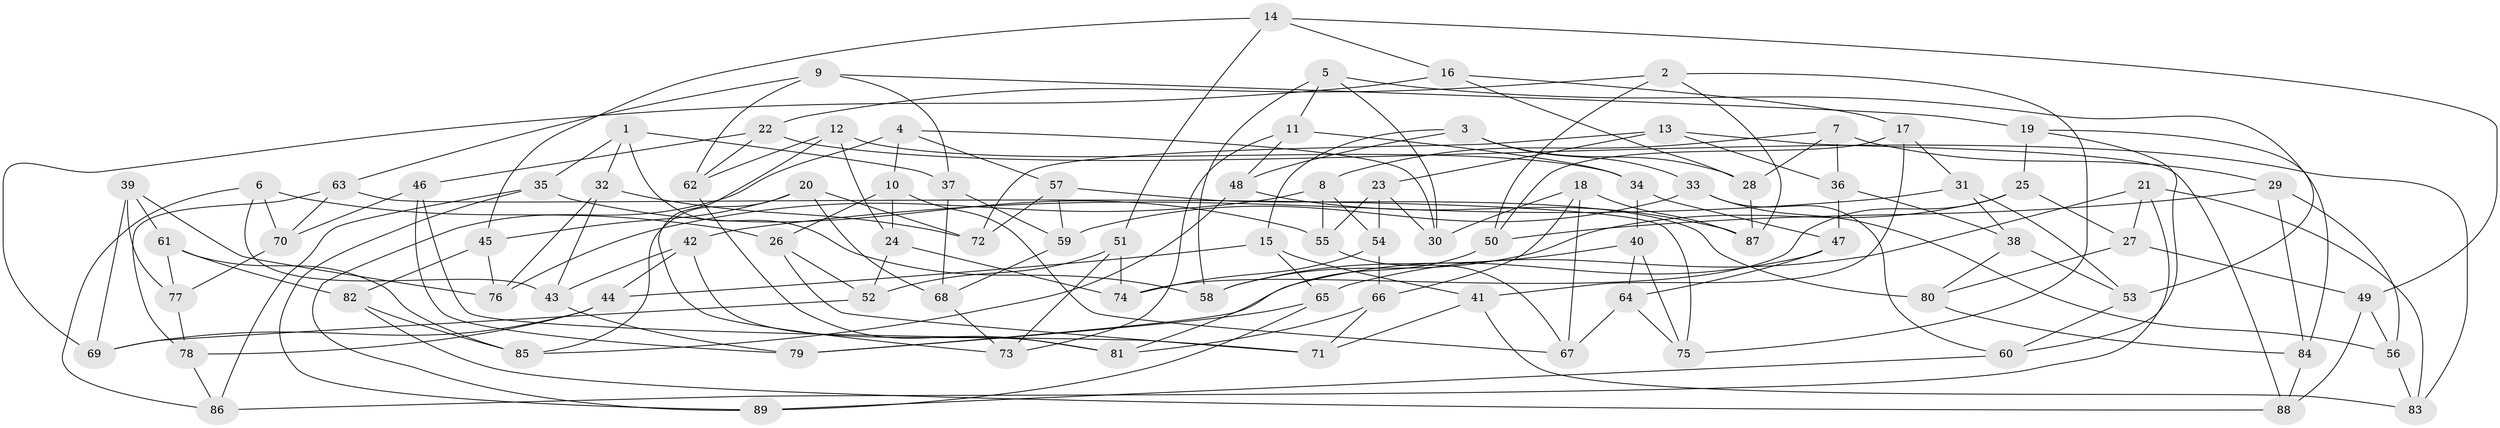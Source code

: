 // Generated by graph-tools (version 1.1) at 2025/59/03/09/25 04:59:13]
// undirected, 89 vertices, 178 edges
graph export_dot {
graph [start="1"]
  node [color=gray90,style=filled];
  1;
  2;
  3;
  4;
  5;
  6;
  7;
  8;
  9;
  10;
  11;
  12;
  13;
  14;
  15;
  16;
  17;
  18;
  19;
  20;
  21;
  22;
  23;
  24;
  25;
  26;
  27;
  28;
  29;
  30;
  31;
  32;
  33;
  34;
  35;
  36;
  37;
  38;
  39;
  40;
  41;
  42;
  43;
  44;
  45;
  46;
  47;
  48;
  49;
  50;
  51;
  52;
  53;
  54;
  55;
  56;
  57;
  58;
  59;
  60;
  61;
  62;
  63;
  64;
  65;
  66;
  67;
  68;
  69;
  70;
  71;
  72;
  73;
  74;
  75;
  76;
  77;
  78;
  79;
  80;
  81;
  82;
  83;
  84;
  85;
  86;
  87;
  88;
  89;
  1 -- 35;
  1 -- 37;
  1 -- 32;
  1 -- 58;
  2 -- 22;
  2 -- 50;
  2 -- 75;
  2 -- 87;
  3 -- 48;
  3 -- 15;
  3 -- 33;
  3 -- 28;
  4 -- 10;
  4 -- 89;
  4 -- 57;
  4 -- 30;
  5 -- 30;
  5 -- 53;
  5 -- 11;
  5 -- 58;
  6 -- 70;
  6 -- 43;
  6 -- 26;
  6 -- 86;
  7 -- 8;
  7 -- 29;
  7 -- 36;
  7 -- 28;
  8 -- 55;
  8 -- 54;
  8 -- 76;
  9 -- 63;
  9 -- 19;
  9 -- 37;
  9 -- 62;
  10 -- 24;
  10 -- 67;
  10 -- 26;
  11 -- 34;
  11 -- 73;
  11 -- 48;
  12 -- 24;
  12 -- 62;
  12 -- 34;
  12 -- 73;
  13 -- 23;
  13 -- 72;
  13 -- 36;
  13 -- 88;
  14 -- 45;
  14 -- 16;
  14 -- 49;
  14 -- 51;
  15 -- 65;
  15 -- 44;
  15 -- 41;
  16 -- 17;
  16 -- 69;
  16 -- 28;
  17 -- 31;
  17 -- 50;
  17 -- 41;
  18 -- 66;
  18 -- 67;
  18 -- 87;
  18 -- 30;
  19 -- 25;
  19 -- 60;
  19 -- 84;
  20 -- 68;
  20 -- 85;
  20 -- 72;
  20 -- 45;
  21 -- 86;
  21 -- 83;
  21 -- 65;
  21 -- 27;
  22 -- 83;
  22 -- 62;
  22 -- 46;
  23 -- 30;
  23 -- 54;
  23 -- 55;
  24 -- 74;
  24 -- 52;
  25 -- 74;
  25 -- 58;
  25 -- 27;
  26 -- 71;
  26 -- 52;
  27 -- 49;
  27 -- 80;
  28 -- 87;
  29 -- 50;
  29 -- 84;
  29 -- 56;
  31 -- 38;
  31 -- 42;
  31 -- 53;
  32 -- 72;
  32 -- 43;
  32 -- 76;
  33 -- 59;
  33 -- 60;
  33 -- 56;
  34 -- 47;
  34 -- 40;
  35 -- 89;
  35 -- 86;
  35 -- 55;
  36 -- 47;
  36 -- 38;
  37 -- 68;
  37 -- 59;
  38 -- 80;
  38 -- 53;
  39 -- 61;
  39 -- 77;
  39 -- 69;
  39 -- 76;
  40 -- 75;
  40 -- 64;
  40 -- 58;
  41 -- 83;
  41 -- 71;
  42 -- 44;
  42 -- 81;
  42 -- 43;
  43 -- 79;
  44 -- 78;
  44 -- 69;
  45 -- 76;
  45 -- 82;
  46 -- 70;
  46 -- 79;
  46 -- 71;
  47 -- 64;
  47 -- 79;
  48 -- 87;
  48 -- 85;
  49 -- 56;
  49 -- 88;
  50 -- 81;
  51 -- 74;
  51 -- 52;
  51 -- 73;
  52 -- 69;
  53 -- 60;
  54 -- 74;
  54 -- 66;
  55 -- 67;
  56 -- 83;
  57 -- 72;
  57 -- 80;
  57 -- 59;
  59 -- 68;
  60 -- 89;
  61 -- 77;
  61 -- 82;
  61 -- 85;
  62 -- 81;
  63 -- 78;
  63 -- 70;
  63 -- 75;
  64 -- 67;
  64 -- 75;
  65 -- 79;
  65 -- 89;
  66 -- 71;
  66 -- 81;
  68 -- 73;
  70 -- 77;
  77 -- 78;
  78 -- 86;
  80 -- 84;
  82 -- 88;
  82 -- 85;
  84 -- 88;
}
